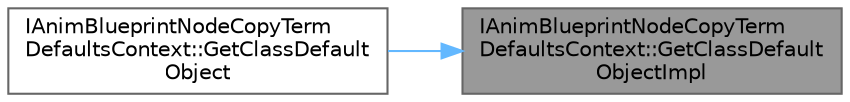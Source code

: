 digraph "IAnimBlueprintNodeCopyTermDefaultsContext::GetClassDefaultObjectImpl"
{
 // INTERACTIVE_SVG=YES
 // LATEX_PDF_SIZE
  bgcolor="transparent";
  edge [fontname=Helvetica,fontsize=10,labelfontname=Helvetica,labelfontsize=10];
  node [fontname=Helvetica,fontsize=10,shape=box,height=0.2,width=0.4];
  rankdir="RL";
  Node1 [id="Node000001",label="IAnimBlueprintNodeCopyTerm\lDefaultsContext::GetClassDefault\lObjectImpl",height=0.2,width=0.4,color="gray40", fillcolor="grey60", style="filled", fontcolor="black",tooltip=" "];
  Node1 -> Node2 [id="edge1_Node000001_Node000002",dir="back",color="steelblue1",style="solid",tooltip=" "];
  Node2 [id="Node000002",label="IAnimBlueprintNodeCopyTerm\lDefaultsContext::GetClassDefault\lObject",height=0.2,width=0.4,color="grey40", fillcolor="white", style="filled",URL="$d7/d6f/classIAnimBlueprintNodeCopyTermDefaultsContext.html#aeaca0433ddb3bbd679e5c14df276a347",tooltip=" "];
}
